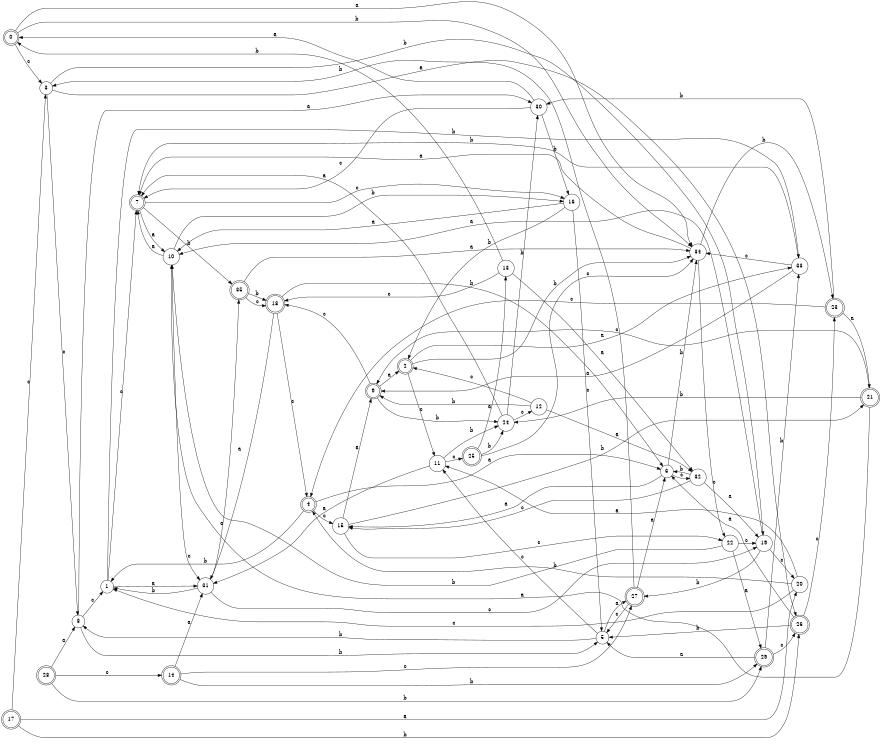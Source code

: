 digraph n29_9 {
__start0 [label="" shape="none"];

rankdir=LR;
size="8,5";

s0 [style="rounded,filled", color="black", fillcolor="white" shape="doublecircle", label="0"];
s1 [style="filled", color="black", fillcolor="white" shape="circle", label="1"];
s2 [style="rounded,filled", color="black", fillcolor="white" shape="doublecircle", label="2"];
s3 [style="filled", color="black", fillcolor="white" shape="circle", label="3"];
s4 [style="rounded,filled", color="black", fillcolor="white" shape="doublecircle", label="4"];
s5 [style="filled", color="black", fillcolor="white" shape="circle", label="5"];
s6 [style="filled", color="black", fillcolor="white" shape="circle", label="6"];
s7 [style="rounded,filled", color="black", fillcolor="white" shape="doublecircle", label="7"];
s8 [style="filled", color="black", fillcolor="white" shape="circle", label="8"];
s9 [style="rounded,filled", color="black", fillcolor="white" shape="doublecircle", label="9"];
s10 [style="filled", color="black", fillcolor="white" shape="circle", label="10"];
s11 [style="filled", color="black", fillcolor="white" shape="circle", label="11"];
s12 [style="filled", color="black", fillcolor="white" shape="circle", label="12"];
s13 [style="filled", color="black", fillcolor="white" shape="circle", label="13"];
s14 [style="rounded,filled", color="black", fillcolor="white" shape="doublecircle", label="14"];
s15 [style="filled", color="black", fillcolor="white" shape="circle", label="15"];
s16 [style="filled", color="black", fillcolor="white" shape="circle", label="16"];
s17 [style="rounded,filled", color="black", fillcolor="white" shape="doublecircle", label="17"];
s18 [style="rounded,filled", color="black", fillcolor="white" shape="doublecircle", label="18"];
s19 [style="filled", color="black", fillcolor="white" shape="circle", label="19"];
s20 [style="filled", color="black", fillcolor="white" shape="circle", label="20"];
s21 [style="rounded,filled", color="black", fillcolor="white" shape="doublecircle", label="21"];
s22 [style="filled", color="black", fillcolor="white" shape="circle", label="22"];
s23 [style="rounded,filled", color="black", fillcolor="white" shape="doublecircle", label="23"];
s24 [style="filled", color="black", fillcolor="white" shape="circle", label="24"];
s25 [style="rounded,filled", color="black", fillcolor="white" shape="doublecircle", label="25"];
s26 [style="rounded,filled", color="black", fillcolor="white" shape="doublecircle", label="26"];
s27 [style="rounded,filled", color="black", fillcolor="white" shape="doublecircle", label="27"];
s28 [style="rounded,filled", color="black", fillcolor="white" shape="doublecircle", label="28"];
s29 [style="rounded,filled", color="black", fillcolor="white" shape="doublecircle", label="29"];
s30 [style="filled", color="black", fillcolor="white" shape="circle", label="30"];
s31 [style="filled", color="black", fillcolor="white" shape="circle", label="31"];
s32 [style="filled", color="black", fillcolor="white" shape="circle", label="32"];
s33 [style="filled", color="black", fillcolor="white" shape="circle", label="33"];
s34 [style="filled", color="black", fillcolor="white" shape="circle", label="34"];
s35 [style="rounded,filled", color="black", fillcolor="white" shape="doublecircle", label="35"];
s0 -> s34 [label="a"];
s0 -> s34 [label="b"];
s0 -> s3 [label="c"];
s1 -> s31 [label="a"];
s1 -> s33 [label="b"];
s1 -> s7 [label="c"];
s2 -> s33 [label="a"];
s2 -> s34 [label="b"];
s2 -> s11 [label="c"];
s3 -> s26 [label="a"];
s3 -> s19 [label="b"];
s3 -> s8 [label="c"];
s4 -> s6 [label="a"];
s4 -> s1 [label="b"];
s4 -> s15 [label="c"];
s5 -> s27 [label="a"];
s5 -> s8 [label="b"];
s5 -> s11 [label="c"];
s6 -> s15 [label="a"];
s6 -> s34 [label="b"];
s6 -> s32 [label="c"];
s7 -> s10 [label="a"];
s7 -> s35 [label="b"];
s7 -> s16 [label="c"];
s8 -> s30 [label="a"];
s8 -> s5 [label="b"];
s8 -> s1 [label="c"];
s9 -> s2 [label="a"];
s9 -> s24 [label="b"];
s9 -> s18 [label="c"];
s10 -> s7 [label="a"];
s10 -> s16 [label="b"];
s10 -> s31 [label="c"];
s11 -> s31 [label="a"];
s11 -> s24 [label="b"];
s11 -> s25 [label="c"];
s12 -> s32 [label="a"];
s12 -> s9 [label="b"];
s12 -> s2 [label="c"];
s13 -> s32 [label="a"];
s13 -> s0 [label="b"];
s13 -> s18 [label="c"];
s14 -> s31 [label="a"];
s14 -> s29 [label="b"];
s14 -> s27 [label="c"];
s15 -> s9 [label="a"];
s15 -> s21 [label="b"];
s15 -> s22 [label="c"];
s16 -> s10 [label="a"];
s16 -> s2 [label="b"];
s16 -> s5 [label="c"];
s17 -> s20 [label="a"];
s17 -> s26 [label="b"];
s17 -> s3 [label="c"];
s18 -> s31 [label="a"];
s18 -> s6 [label="b"];
s18 -> s4 [label="c"];
s19 -> s10 [label="a"];
s19 -> s27 [label="b"];
s19 -> s20 [label="c"];
s20 -> s11 [label="a"];
s20 -> s4 [label="b"];
s20 -> s1 [label="c"];
s21 -> s10 [label="a"];
s21 -> s24 [label="b"];
s21 -> s9 [label="c"];
s22 -> s29 [label="a"];
s22 -> s10 [label="b"];
s22 -> s19 [label="c"];
s23 -> s21 [label="a"];
s23 -> s30 [label="b"];
s23 -> s4 [label="c"];
s24 -> s7 [label="a"];
s24 -> s30 [label="b"];
s24 -> s12 [label="c"];
s25 -> s13 [label="a"];
s25 -> s24 [label="b"];
s25 -> s34 [label="c"];
s26 -> s6 [label="a"];
s26 -> s5 [label="b"];
s26 -> s23 [label="c"];
s27 -> s6 [label="a"];
s27 -> s3 [label="b"];
s27 -> s5 [label="c"];
s28 -> s8 [label="a"];
s28 -> s29 [label="b"];
s28 -> s14 [label="c"];
s29 -> s5 [label="a"];
s29 -> s33 [label="b"];
s29 -> s26 [label="c"];
s30 -> s0 [label="a"];
s30 -> s16 [label="b"];
s30 -> s7 [label="c"];
s31 -> s35 [label="a"];
s31 -> s1 [label="b"];
s31 -> s19 [label="c"];
s32 -> s19 [label="a"];
s32 -> s6 [label="b"];
s32 -> s15 [label="c"];
s33 -> s9 [label="a"];
s33 -> s7 [label="b"];
s33 -> s34 [label="c"];
s34 -> s7 [label="a"];
s34 -> s23 [label="b"];
s34 -> s22 [label="c"];
s35 -> s34 [label="a"];
s35 -> s18 [label="b"];
s35 -> s18 [label="c"];

}
